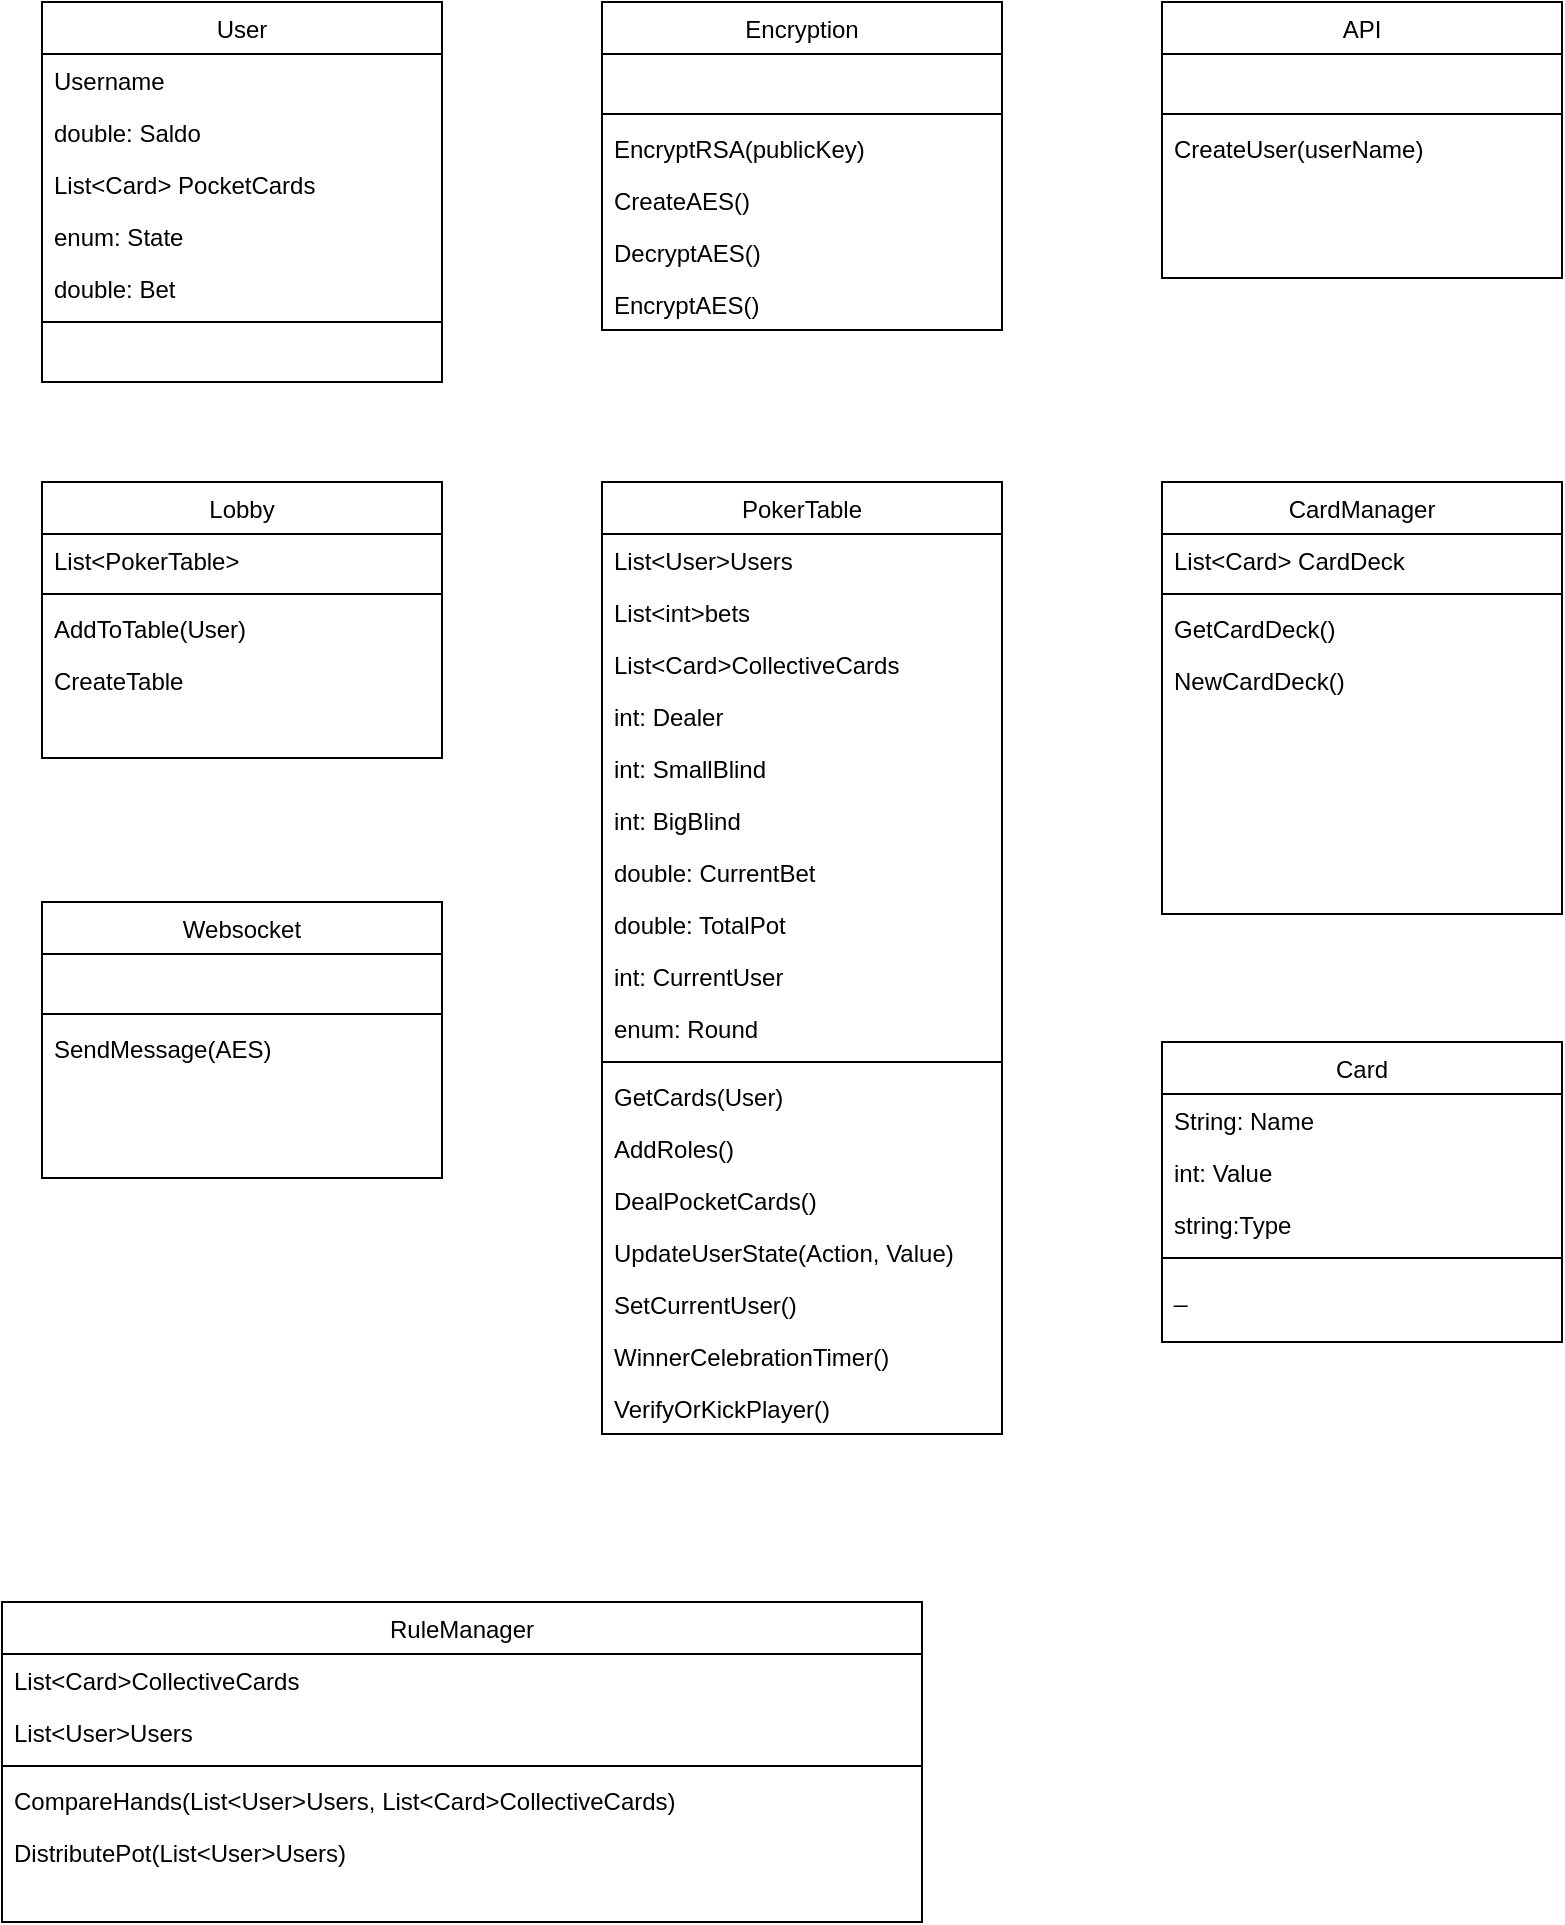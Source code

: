 <mxfile version="20.6.2" type="device"><diagram id="C5RBs43oDa-KdzZeNtuy" name="Page-1"><mxGraphModel dx="1182" dy="812" grid="1" gridSize="10" guides="1" tooltips="1" connect="1" arrows="1" fold="1" page="1" pageScale="1" pageWidth="827" pageHeight="1169" math="0" shadow="0"><root><mxCell id="WIyWlLk6GJQsqaUBKTNV-0"/><mxCell id="WIyWlLk6GJQsqaUBKTNV-1" parent="WIyWlLk6GJQsqaUBKTNV-0"/><mxCell id="zkfFHV4jXpPFQw0GAbJ--0" value="Lobby" style="swimlane;fontStyle=0;align=center;verticalAlign=top;childLayout=stackLayout;horizontal=1;startSize=26;horizontalStack=0;resizeParent=1;resizeLast=0;collapsible=1;marginBottom=0;rounded=0;shadow=0;strokeWidth=1;" parent="WIyWlLk6GJQsqaUBKTNV-1" vertex="1"><mxGeometry x="40" y="280" width="200" height="138" as="geometry"><mxRectangle x="230" y="140" width="160" height="26" as="alternateBounds"/></mxGeometry></mxCell><mxCell id="WFrLbu0aOw9eVItHQ842-25" value="List&lt;PokerTable&gt;" style="text;align=left;verticalAlign=top;spacingLeft=4;spacingRight=4;overflow=hidden;rotatable=0;points=[[0,0.5],[1,0.5]];portConstraint=eastwest;" parent="zkfFHV4jXpPFQw0GAbJ--0" vertex="1"><mxGeometry y="26" width="200" height="26" as="geometry"/></mxCell><mxCell id="zkfFHV4jXpPFQw0GAbJ--4" value="" style="line;html=1;strokeWidth=1;align=left;verticalAlign=middle;spacingTop=-1;spacingLeft=3;spacingRight=3;rotatable=0;labelPosition=right;points=[];portConstraint=eastwest;" parent="zkfFHV4jXpPFQw0GAbJ--0" vertex="1"><mxGeometry y="52" width="200" height="8" as="geometry"/></mxCell><mxCell id="zkfFHV4jXpPFQw0GAbJ--5" value="AddToTable(User)" style="text;align=left;verticalAlign=top;spacingLeft=4;spacingRight=4;overflow=hidden;rotatable=0;points=[[0,0.5],[1,0.5]];portConstraint=eastwest;" parent="zkfFHV4jXpPFQw0GAbJ--0" vertex="1"><mxGeometry y="60" width="200" height="26" as="geometry"/></mxCell><mxCell id="WFrLbu0aOw9eVItHQ842-24" value="CreateTable" style="text;align=left;verticalAlign=top;spacingLeft=4;spacingRight=4;overflow=hidden;rotatable=0;points=[[0,0.5],[1,0.5]];portConstraint=eastwest;" parent="zkfFHV4jXpPFQw0GAbJ--0" vertex="1"><mxGeometry y="86" width="200" height="26" as="geometry"/></mxCell><mxCell id="zkfFHV4jXpPFQw0GAbJ--13" value="Encryption" style="swimlane;fontStyle=0;align=center;verticalAlign=top;childLayout=stackLayout;horizontal=1;startSize=26;horizontalStack=0;resizeParent=1;resizeLast=0;collapsible=1;marginBottom=0;rounded=0;shadow=0;strokeWidth=1;" parent="WIyWlLk6GJQsqaUBKTNV-1" vertex="1"><mxGeometry x="320" y="40" width="200" height="164" as="geometry"><mxRectangle x="340" y="380" width="170" height="26" as="alternateBounds"/></mxGeometry></mxCell><mxCell id="zkfFHV4jXpPFQw0GAbJ--14" value=" " style="text;align=left;verticalAlign=top;spacingLeft=4;spacingRight=4;overflow=hidden;rotatable=0;points=[[0,0.5],[1,0.5]];portConstraint=eastwest;" parent="zkfFHV4jXpPFQw0GAbJ--13" vertex="1"><mxGeometry y="26" width="200" height="26" as="geometry"/></mxCell><mxCell id="zkfFHV4jXpPFQw0GAbJ--15" value="" style="line;html=1;strokeWidth=1;align=left;verticalAlign=middle;spacingTop=-1;spacingLeft=3;spacingRight=3;rotatable=0;labelPosition=right;points=[];portConstraint=eastwest;" parent="zkfFHV4jXpPFQw0GAbJ--13" vertex="1"><mxGeometry y="52" width="200" height="8" as="geometry"/></mxCell><mxCell id="WFrLbu0aOw9eVItHQ842-3" value="EncryptRSA(publicKey)" style="text;align=left;verticalAlign=top;spacingLeft=4;spacingRight=4;overflow=hidden;rotatable=0;points=[[0,0.5],[1,0.5]];portConstraint=eastwest;" parent="zkfFHV4jXpPFQw0GAbJ--13" vertex="1"><mxGeometry y="60" width="200" height="26" as="geometry"/></mxCell><mxCell id="WFrLbu0aOw9eVItHQ842-13" value="CreateAES()" style="text;align=left;verticalAlign=top;spacingLeft=4;spacingRight=4;overflow=hidden;rotatable=0;points=[[0,0.5],[1,0.5]];portConstraint=eastwest;" parent="zkfFHV4jXpPFQw0GAbJ--13" vertex="1"><mxGeometry y="86" width="200" height="26" as="geometry"/></mxCell><mxCell id="WFrLbu0aOw9eVItHQ842-12" value="DecryptAES()" style="text;align=left;verticalAlign=top;spacingLeft=4;spacingRight=4;overflow=hidden;rotatable=0;points=[[0,0.5],[1,0.5]];portConstraint=eastwest;" parent="zkfFHV4jXpPFQw0GAbJ--13" vertex="1"><mxGeometry y="112" width="200" height="26" as="geometry"/></mxCell><mxCell id="WFrLbu0aOw9eVItHQ842-27" value="EncryptAES()" style="text;align=left;verticalAlign=top;spacingLeft=4;spacingRight=4;overflow=hidden;rotatable=0;points=[[0,0.5],[1,0.5]];portConstraint=eastwest;" parent="zkfFHV4jXpPFQw0GAbJ--13" vertex="1"><mxGeometry y="138" width="200" height="26" as="geometry"/></mxCell><mxCell id="zkfFHV4jXpPFQw0GAbJ--17" value="Card" style="swimlane;fontStyle=0;align=center;verticalAlign=top;childLayout=stackLayout;horizontal=1;startSize=26;horizontalStack=0;resizeParent=1;resizeLast=0;collapsible=1;marginBottom=0;rounded=0;shadow=0;strokeWidth=1;" parent="WIyWlLk6GJQsqaUBKTNV-1" vertex="1"><mxGeometry x="600" y="560" width="200" height="150" as="geometry"><mxRectangle x="550" y="140" width="160" height="26" as="alternateBounds"/></mxGeometry></mxCell><mxCell id="zkfFHV4jXpPFQw0GAbJ--18" value="String: Name" style="text;align=left;verticalAlign=top;spacingLeft=4;spacingRight=4;overflow=hidden;rotatable=0;points=[[0,0.5],[1,0.5]];portConstraint=eastwest;" parent="zkfFHV4jXpPFQw0GAbJ--17" vertex="1"><mxGeometry y="26" width="200" height="26" as="geometry"/></mxCell><mxCell id="zkfFHV4jXpPFQw0GAbJ--19" value="int: Value" style="text;align=left;verticalAlign=top;spacingLeft=4;spacingRight=4;overflow=hidden;rotatable=0;points=[[0,0.5],[1,0.5]];portConstraint=eastwest;rounded=0;shadow=0;html=0;" parent="zkfFHV4jXpPFQw0GAbJ--17" vertex="1"><mxGeometry y="52" width="200" height="26" as="geometry"/></mxCell><mxCell id="zkfFHV4jXpPFQw0GAbJ--20" value="string:Type" style="text;align=left;verticalAlign=top;spacingLeft=4;spacingRight=4;overflow=hidden;rotatable=0;points=[[0,0.5],[1,0.5]];portConstraint=eastwest;rounded=0;shadow=0;html=0;" parent="zkfFHV4jXpPFQw0GAbJ--17" vertex="1"><mxGeometry y="78" width="200" height="26" as="geometry"/></mxCell><mxCell id="zkfFHV4jXpPFQw0GAbJ--23" value="" style="line;html=1;strokeWidth=1;align=left;verticalAlign=middle;spacingTop=-1;spacingLeft=3;spacingRight=3;rotatable=0;labelPosition=right;points=[];portConstraint=eastwest;" parent="zkfFHV4jXpPFQw0GAbJ--17" vertex="1"><mxGeometry y="104" width="200" height="8" as="geometry"/></mxCell><mxCell id="zkfFHV4jXpPFQw0GAbJ--25" value="_" style="text;align=left;verticalAlign=top;spacingLeft=4;spacingRight=4;overflow=hidden;rotatable=0;points=[[0,0.5],[1,0.5]];portConstraint=eastwest;" parent="zkfFHV4jXpPFQw0GAbJ--17" vertex="1"><mxGeometry y="112" width="200" height="26" as="geometry"/></mxCell><mxCell id="WFrLbu0aOw9eVItHQ842-4" value="CardManager" style="swimlane;fontStyle=0;align=center;verticalAlign=top;childLayout=stackLayout;horizontal=1;startSize=26;horizontalStack=0;resizeParent=1;resizeLast=0;collapsible=1;marginBottom=0;rounded=0;shadow=0;strokeWidth=1;" parent="WIyWlLk6GJQsqaUBKTNV-1" vertex="1"><mxGeometry x="600" y="280" width="200" height="216" as="geometry"><mxRectangle x="550" y="140" width="160" height="26" as="alternateBounds"/></mxGeometry></mxCell><mxCell id="WFrLbu0aOw9eVItHQ842-5" value="List&lt;Card&gt; CardDeck" style="text;align=left;verticalAlign=top;spacingLeft=4;spacingRight=4;overflow=hidden;rotatable=0;points=[[0,0.5],[1,0.5]];portConstraint=eastwest;" parent="WFrLbu0aOw9eVItHQ842-4" vertex="1"><mxGeometry y="26" width="200" height="26" as="geometry"/></mxCell><mxCell id="WFrLbu0aOw9eVItHQ842-10" value="" style="line;html=1;strokeWidth=1;align=left;verticalAlign=middle;spacingTop=-1;spacingLeft=3;spacingRight=3;rotatable=0;labelPosition=right;points=[];portConstraint=eastwest;" parent="WFrLbu0aOw9eVItHQ842-4" vertex="1"><mxGeometry y="52" width="200" height="8" as="geometry"/></mxCell><mxCell id="WFrLbu0aOw9eVItHQ842-11" value="GetCardDeck()" style="text;align=left;verticalAlign=top;spacingLeft=4;spacingRight=4;overflow=hidden;rotatable=0;points=[[0,0.5],[1,0.5]];portConstraint=eastwest;" parent="WFrLbu0aOw9eVItHQ842-4" vertex="1"><mxGeometry y="60" width="200" height="26" as="geometry"/></mxCell><mxCell id="WFrLbu0aOw9eVItHQ842-26" value="NewCardDeck()" style="text;align=left;verticalAlign=top;spacingLeft=4;spacingRight=4;overflow=hidden;rotatable=0;points=[[0,0.5],[1,0.5]];portConstraint=eastwest;" parent="WFrLbu0aOw9eVItHQ842-4" vertex="1"><mxGeometry y="86" width="200" height="26" as="geometry"/></mxCell><mxCell id="WFrLbu0aOw9eVItHQ842-14" value="API" style="swimlane;fontStyle=0;align=center;verticalAlign=top;childLayout=stackLayout;horizontal=1;startSize=26;horizontalStack=0;resizeParent=1;resizeLast=0;collapsible=1;marginBottom=0;rounded=0;shadow=0;strokeWidth=1;" parent="WIyWlLk6GJQsqaUBKTNV-1" vertex="1"><mxGeometry x="600" y="40" width="200" height="138" as="geometry"><mxRectangle x="340" y="380" width="170" height="26" as="alternateBounds"/></mxGeometry></mxCell><mxCell id="WFrLbu0aOw9eVItHQ842-15" value=" " style="text;align=left;verticalAlign=top;spacingLeft=4;spacingRight=4;overflow=hidden;rotatable=0;points=[[0,0.5],[1,0.5]];portConstraint=eastwest;" parent="WFrLbu0aOw9eVItHQ842-14" vertex="1"><mxGeometry y="26" width="200" height="26" as="geometry"/></mxCell><mxCell id="WFrLbu0aOw9eVItHQ842-16" value="" style="line;html=1;strokeWidth=1;align=left;verticalAlign=middle;spacingTop=-1;spacingLeft=3;spacingRight=3;rotatable=0;labelPosition=right;points=[];portConstraint=eastwest;" parent="WFrLbu0aOw9eVItHQ842-14" vertex="1"><mxGeometry y="52" width="200" height="8" as="geometry"/></mxCell><mxCell id="WFrLbu0aOw9eVItHQ842-17" value="CreateUser(userName)" style="text;align=left;verticalAlign=top;spacingLeft=4;spacingRight=4;overflow=hidden;rotatable=0;points=[[0,0.5],[1,0.5]];portConstraint=eastwest;" parent="WFrLbu0aOw9eVItHQ842-14" vertex="1"><mxGeometry y="60" width="200" height="26" as="geometry"/></mxCell><mxCell id="WFrLbu0aOw9eVItHQ842-20" value="PokerTable" style="swimlane;fontStyle=0;align=center;verticalAlign=top;childLayout=stackLayout;horizontal=1;startSize=26;horizontalStack=0;resizeParent=1;resizeLast=0;collapsible=1;marginBottom=0;rounded=0;shadow=0;strokeWidth=1;" parent="WIyWlLk6GJQsqaUBKTNV-1" vertex="1"><mxGeometry x="320" y="280" width="200" height="476" as="geometry"><mxRectangle x="230" y="140" width="160" height="26" as="alternateBounds"/></mxGeometry></mxCell><mxCell id="WFrLbu0aOw9eVItHQ842-43" value="List&lt;User&gt;Users" style="text;align=left;verticalAlign=top;spacingLeft=4;spacingRight=4;overflow=hidden;rotatable=0;points=[[0,0.5],[1,0.5]];portConstraint=eastwest;" parent="WFrLbu0aOw9eVItHQ842-20" vertex="1"><mxGeometry y="26" width="200" height="26" as="geometry"/></mxCell><mxCell id="WFrLbu0aOw9eVItHQ842-48" value="List&lt;int&gt;bets" style="text;align=left;verticalAlign=top;spacingLeft=4;spacingRight=4;overflow=hidden;rotatable=0;points=[[0,0.5],[1,0.5]];portConstraint=eastwest;" parent="WFrLbu0aOw9eVItHQ842-20" vertex="1"><mxGeometry y="52" width="200" height="26" as="geometry"/></mxCell><mxCell id="yhYtkNrn_32uBkW9VBf4-6" value="List&lt;Card&gt;CollectiveCards" style="text;align=left;verticalAlign=top;spacingLeft=4;spacingRight=4;overflow=hidden;rotatable=0;points=[[0,0.5],[1,0.5]];portConstraint=eastwest;" parent="WFrLbu0aOw9eVItHQ842-20" vertex="1"><mxGeometry y="78" width="200" height="26" as="geometry"/></mxCell><mxCell id="WFrLbu0aOw9eVItHQ842-44" value="int: Dealer " style="text;align=left;verticalAlign=top;spacingLeft=4;spacingRight=4;overflow=hidden;rotatable=0;points=[[0,0.5],[1,0.5]];portConstraint=eastwest;" parent="WFrLbu0aOw9eVItHQ842-20" vertex="1"><mxGeometry y="104" width="200" height="26" as="geometry"/></mxCell><mxCell id="WFrLbu0aOw9eVItHQ842-45" value="int: SmallBlind" style="text;align=left;verticalAlign=top;spacingLeft=4;spacingRight=4;overflow=hidden;rotatable=0;points=[[0,0.5],[1,0.5]];portConstraint=eastwest;" parent="WFrLbu0aOw9eVItHQ842-20" vertex="1"><mxGeometry y="130" width="200" height="26" as="geometry"/></mxCell><mxCell id="WFrLbu0aOw9eVItHQ842-46" value="int: BigBlind" style="text;align=left;verticalAlign=top;spacingLeft=4;spacingRight=4;overflow=hidden;rotatable=0;points=[[0,0.5],[1,0.5]];portConstraint=eastwest;" parent="WFrLbu0aOw9eVItHQ842-20" vertex="1"><mxGeometry y="156" width="200" height="26" as="geometry"/></mxCell><mxCell id="yhYtkNrn_32uBkW9VBf4-2" value="double: CurrentBet" style="text;align=left;verticalAlign=top;spacingLeft=4;spacingRight=4;overflow=hidden;rotatable=0;points=[[0,0.5],[1,0.5]];portConstraint=eastwest;" parent="WFrLbu0aOw9eVItHQ842-20" vertex="1"><mxGeometry y="182" width="200" height="26" as="geometry"/></mxCell><mxCell id="RgYvJ4ODF3j2oK7oiL2H-4" value="double: TotalPot" style="text;align=left;verticalAlign=top;spacingLeft=4;spacingRight=4;overflow=hidden;rotatable=0;points=[[0,0.5],[1,0.5]];portConstraint=eastwest;" parent="WFrLbu0aOw9eVItHQ842-20" vertex="1"><mxGeometry y="208" width="200" height="26" as="geometry"/></mxCell><mxCell id="yhYtkNrn_32uBkW9VBf4-3" value="int: CurrentUser" style="text;align=left;verticalAlign=top;spacingLeft=4;spacingRight=4;overflow=hidden;rotatable=0;points=[[0,0.5],[1,0.5]];portConstraint=eastwest;" parent="WFrLbu0aOw9eVItHQ842-20" vertex="1"><mxGeometry y="234" width="200" height="26" as="geometry"/></mxCell><mxCell id="yhYtkNrn_32uBkW9VBf4-7" value="enum: Round" style="text;align=left;verticalAlign=top;spacingLeft=4;spacingRight=4;overflow=hidden;rotatable=0;points=[[0,0.5],[1,0.5]];portConstraint=eastwest;" parent="WFrLbu0aOw9eVItHQ842-20" vertex="1"><mxGeometry y="260" width="200" height="26" as="geometry"/></mxCell><mxCell id="WFrLbu0aOw9eVItHQ842-22" value="" style="line;html=1;strokeWidth=1;align=left;verticalAlign=middle;spacingTop=-1;spacingLeft=3;spacingRight=3;rotatable=0;labelPosition=right;points=[];portConstraint=eastwest;" parent="WFrLbu0aOw9eVItHQ842-20" vertex="1"><mxGeometry y="286" width="200" height="8" as="geometry"/></mxCell><mxCell id="WFrLbu0aOw9eVItHQ842-23" value="GetCards(User)" style="text;align=left;verticalAlign=top;spacingLeft=4;spacingRight=4;overflow=hidden;rotatable=0;points=[[0,0.5],[1,0.5]];portConstraint=eastwest;" parent="WFrLbu0aOw9eVItHQ842-20" vertex="1"><mxGeometry y="294" width="200" height="26" as="geometry"/></mxCell><mxCell id="WFrLbu0aOw9eVItHQ842-28" value="AddRoles()" style="text;align=left;verticalAlign=top;spacingLeft=4;spacingRight=4;overflow=hidden;rotatable=0;points=[[0,0.5],[1,0.5]];portConstraint=eastwest;" parent="WFrLbu0aOw9eVItHQ842-20" vertex="1"><mxGeometry y="320" width="200" height="26" as="geometry"/></mxCell><mxCell id="WFrLbu0aOw9eVItHQ842-29" value="DealPocketCards()" style="text;align=left;verticalAlign=top;spacingLeft=4;spacingRight=4;overflow=hidden;rotatable=0;points=[[0,0.5],[1,0.5]];portConstraint=eastwest;" parent="WFrLbu0aOw9eVItHQ842-20" vertex="1"><mxGeometry y="346" width="200" height="26" as="geometry"/></mxCell><mxCell id="yhYtkNrn_32uBkW9VBf4-0" value="UpdateUserState(Action, Value)" style="text;align=left;verticalAlign=top;spacingLeft=4;spacingRight=4;overflow=hidden;rotatable=0;points=[[0,0.5],[1,0.5]];portConstraint=eastwest;" parent="WFrLbu0aOw9eVItHQ842-20" vertex="1"><mxGeometry y="372" width="200" height="26" as="geometry"/></mxCell><mxCell id="yhYtkNrn_32uBkW9VBf4-4" value="SetCurrentUser()" style="text;align=left;verticalAlign=top;spacingLeft=4;spacingRight=4;overflow=hidden;rotatable=0;points=[[0,0.5],[1,0.5]];portConstraint=eastwest;" parent="WFrLbu0aOw9eVItHQ842-20" vertex="1"><mxGeometry y="398" width="200" height="26" as="geometry"/></mxCell><mxCell id="RgYvJ4ODF3j2oK7oiL2H-8" value="WinnerCelebrationTimer()" style="text;align=left;verticalAlign=top;spacingLeft=4;spacingRight=4;overflow=hidden;rotatable=0;points=[[0,0.5],[1,0.5]];portConstraint=eastwest;" parent="WFrLbu0aOw9eVItHQ842-20" vertex="1"><mxGeometry y="424" width="200" height="26" as="geometry"/></mxCell><mxCell id="RgYvJ4ODF3j2oK7oiL2H-7" value="VerifyOrKickPlayer()" style="text;align=left;verticalAlign=top;spacingLeft=4;spacingRight=4;overflow=hidden;rotatable=0;points=[[0,0.5],[1,0.5]];portConstraint=eastwest;" parent="WFrLbu0aOw9eVItHQ842-20" vertex="1"><mxGeometry y="450" width="200" height="26" as="geometry"/></mxCell><mxCell id="WFrLbu0aOw9eVItHQ842-30" value="RuleManager" style="swimlane;fontStyle=0;align=center;verticalAlign=top;childLayout=stackLayout;horizontal=1;startSize=26;horizontalStack=0;resizeParent=1;resizeLast=0;collapsible=1;marginBottom=0;rounded=0;shadow=0;strokeWidth=1;" parent="WIyWlLk6GJQsqaUBKTNV-1" vertex="1"><mxGeometry x="20" y="840" width="460" height="160" as="geometry"><mxRectangle x="550" y="140" width="160" height="26" as="alternateBounds"/></mxGeometry></mxCell><mxCell id="WFrLbu0aOw9eVItHQ842-31" value="List&lt;Card&gt;CollectiveCards" style="text;align=left;verticalAlign=top;spacingLeft=4;spacingRight=4;overflow=hidden;rotatable=0;points=[[0,0.5],[1,0.5]];portConstraint=eastwest;" parent="WFrLbu0aOw9eVItHQ842-30" vertex="1"><mxGeometry y="26" width="460" height="26" as="geometry"/></mxCell><mxCell id="WFrLbu0aOw9eVItHQ842-35" value="List&lt;User&gt;Users" style="text;align=left;verticalAlign=top;spacingLeft=4;spacingRight=4;overflow=hidden;rotatable=0;points=[[0,0.5],[1,0.5]];portConstraint=eastwest;" parent="WFrLbu0aOw9eVItHQ842-30" vertex="1"><mxGeometry y="52" width="460" height="26" as="geometry"/></mxCell><mxCell id="WFrLbu0aOw9eVItHQ842-32" value="" style="line;html=1;strokeWidth=1;align=left;verticalAlign=middle;spacingTop=-1;spacingLeft=3;spacingRight=3;rotatable=0;labelPosition=right;points=[];portConstraint=eastwest;" parent="WFrLbu0aOw9eVItHQ842-30" vertex="1"><mxGeometry y="78" width="460" height="8" as="geometry"/></mxCell><mxCell id="WFrLbu0aOw9eVItHQ842-33" value="CompareHands(List&lt;User&gt;Users, List&lt;Card&gt;CollectiveCards)" style="text;align=left;verticalAlign=top;spacingLeft=4;spacingRight=4;overflow=hidden;rotatable=0;points=[[0,0.5],[1,0.5]];portConstraint=eastwest;" parent="WFrLbu0aOw9eVItHQ842-30" vertex="1"><mxGeometry y="86" width="460" height="26" as="geometry"/></mxCell><mxCell id="RgYvJ4ODF3j2oK7oiL2H-5" value="DistributePot(List&lt;User&gt;Users)" style="text;align=left;verticalAlign=top;spacingLeft=4;spacingRight=4;overflow=hidden;rotatable=0;points=[[0,0.5],[1,0.5]];portConstraint=eastwest;" parent="WFrLbu0aOw9eVItHQ842-30" vertex="1"><mxGeometry y="112" width="460" height="26" as="geometry"/></mxCell><mxCell id="WFrLbu0aOw9eVItHQ842-36" value="User" style="swimlane;fontStyle=0;align=center;verticalAlign=top;childLayout=stackLayout;horizontal=1;startSize=26;horizontalStack=0;resizeParent=1;resizeLast=0;collapsible=1;marginBottom=0;rounded=0;shadow=0;strokeWidth=1;" parent="WIyWlLk6GJQsqaUBKTNV-1" vertex="1"><mxGeometry x="40" y="40" width="200" height="190" as="geometry"><mxRectangle x="340" y="380" width="170" height="26" as="alternateBounds"/></mxGeometry></mxCell><mxCell id="WFrLbu0aOw9eVItHQ842-37" value="Username" style="text;align=left;verticalAlign=top;spacingLeft=4;spacingRight=4;overflow=hidden;rotatable=0;points=[[0,0.5],[1,0.5]];portConstraint=eastwest;" parent="WFrLbu0aOw9eVItHQ842-36" vertex="1"><mxGeometry y="26" width="200" height="26" as="geometry"/></mxCell><mxCell id="WFrLbu0aOw9eVItHQ842-40" value="double: Saldo" style="text;align=left;verticalAlign=top;spacingLeft=4;spacingRight=4;overflow=hidden;rotatable=0;points=[[0,0.5],[1,0.5]];portConstraint=eastwest;" parent="WFrLbu0aOw9eVItHQ842-36" vertex="1"><mxGeometry y="52" width="200" height="26" as="geometry"/></mxCell><mxCell id="WFrLbu0aOw9eVItHQ842-42" value="List&lt;Card&gt; PocketCards" style="text;align=left;verticalAlign=top;spacingLeft=4;spacingRight=4;overflow=hidden;rotatable=0;points=[[0,0.5],[1,0.5]];portConstraint=eastwest;" parent="WFrLbu0aOw9eVItHQ842-36" vertex="1"><mxGeometry y="78" width="200" height="26" as="geometry"/></mxCell><mxCell id="WFrLbu0aOw9eVItHQ842-47" value="enum: State" style="text;align=left;verticalAlign=top;spacingLeft=4;spacingRight=4;overflow=hidden;rotatable=0;points=[[0,0.5],[1,0.5]];portConstraint=eastwest;" parent="WFrLbu0aOw9eVItHQ842-36" vertex="1"><mxGeometry y="104" width="200" height="26" as="geometry"/></mxCell><mxCell id="WFrLbu0aOw9eVItHQ842-49" value="double: Bet" style="text;align=left;verticalAlign=top;spacingLeft=4;spacingRight=4;overflow=hidden;rotatable=0;points=[[0,0.5],[1,0.5]];portConstraint=eastwest;" parent="WFrLbu0aOw9eVItHQ842-36" vertex="1"><mxGeometry y="130" width="200" height="26" as="geometry"/></mxCell><mxCell id="WFrLbu0aOw9eVItHQ842-38" value="" style="line;html=1;strokeWidth=1;align=left;verticalAlign=middle;spacingTop=-1;spacingLeft=3;spacingRight=3;rotatable=0;labelPosition=right;points=[];portConstraint=eastwest;" parent="WFrLbu0aOw9eVItHQ842-36" vertex="1"><mxGeometry y="156" width="200" height="8" as="geometry"/></mxCell><mxCell id="WFrLbu0aOw9eVItHQ842-41" value=" " style="text;align=left;verticalAlign=top;spacingLeft=4;spacingRight=4;overflow=hidden;rotatable=0;points=[[0,0.5],[1,0.5]];portConstraint=eastwest;" parent="WFrLbu0aOw9eVItHQ842-36" vertex="1"><mxGeometry y="164" width="200" height="26" as="geometry"/></mxCell><mxCell id="RgYvJ4ODF3j2oK7oiL2H-0" value="Websocket" style="swimlane;fontStyle=0;align=center;verticalAlign=top;childLayout=stackLayout;horizontal=1;startSize=26;horizontalStack=0;resizeParent=1;resizeLast=0;collapsible=1;marginBottom=0;rounded=0;shadow=0;strokeWidth=1;" parent="WIyWlLk6GJQsqaUBKTNV-1" vertex="1"><mxGeometry x="40" y="490" width="200" height="138" as="geometry"><mxRectangle x="340" y="380" width="170" height="26" as="alternateBounds"/></mxGeometry></mxCell><mxCell id="RgYvJ4ODF3j2oK7oiL2H-1" value=" " style="text;align=left;verticalAlign=top;spacingLeft=4;spacingRight=4;overflow=hidden;rotatable=0;points=[[0,0.5],[1,0.5]];portConstraint=eastwest;" parent="RgYvJ4ODF3j2oK7oiL2H-0" vertex="1"><mxGeometry y="26" width="200" height="26" as="geometry"/></mxCell><mxCell id="RgYvJ4ODF3j2oK7oiL2H-2" value="" style="line;html=1;strokeWidth=1;align=left;verticalAlign=middle;spacingTop=-1;spacingLeft=3;spacingRight=3;rotatable=0;labelPosition=right;points=[];portConstraint=eastwest;" parent="RgYvJ4ODF3j2oK7oiL2H-0" vertex="1"><mxGeometry y="52" width="200" height="8" as="geometry"/></mxCell><mxCell id="RgYvJ4ODF3j2oK7oiL2H-3" value="SendMessage(AES)" style="text;align=left;verticalAlign=top;spacingLeft=4;spacingRight=4;overflow=hidden;rotatable=0;points=[[0,0.5],[1,0.5]];portConstraint=eastwest;" parent="RgYvJ4ODF3j2oK7oiL2H-0" vertex="1"><mxGeometry y="60" width="200" height="26" as="geometry"/></mxCell></root></mxGraphModel></diagram></mxfile>